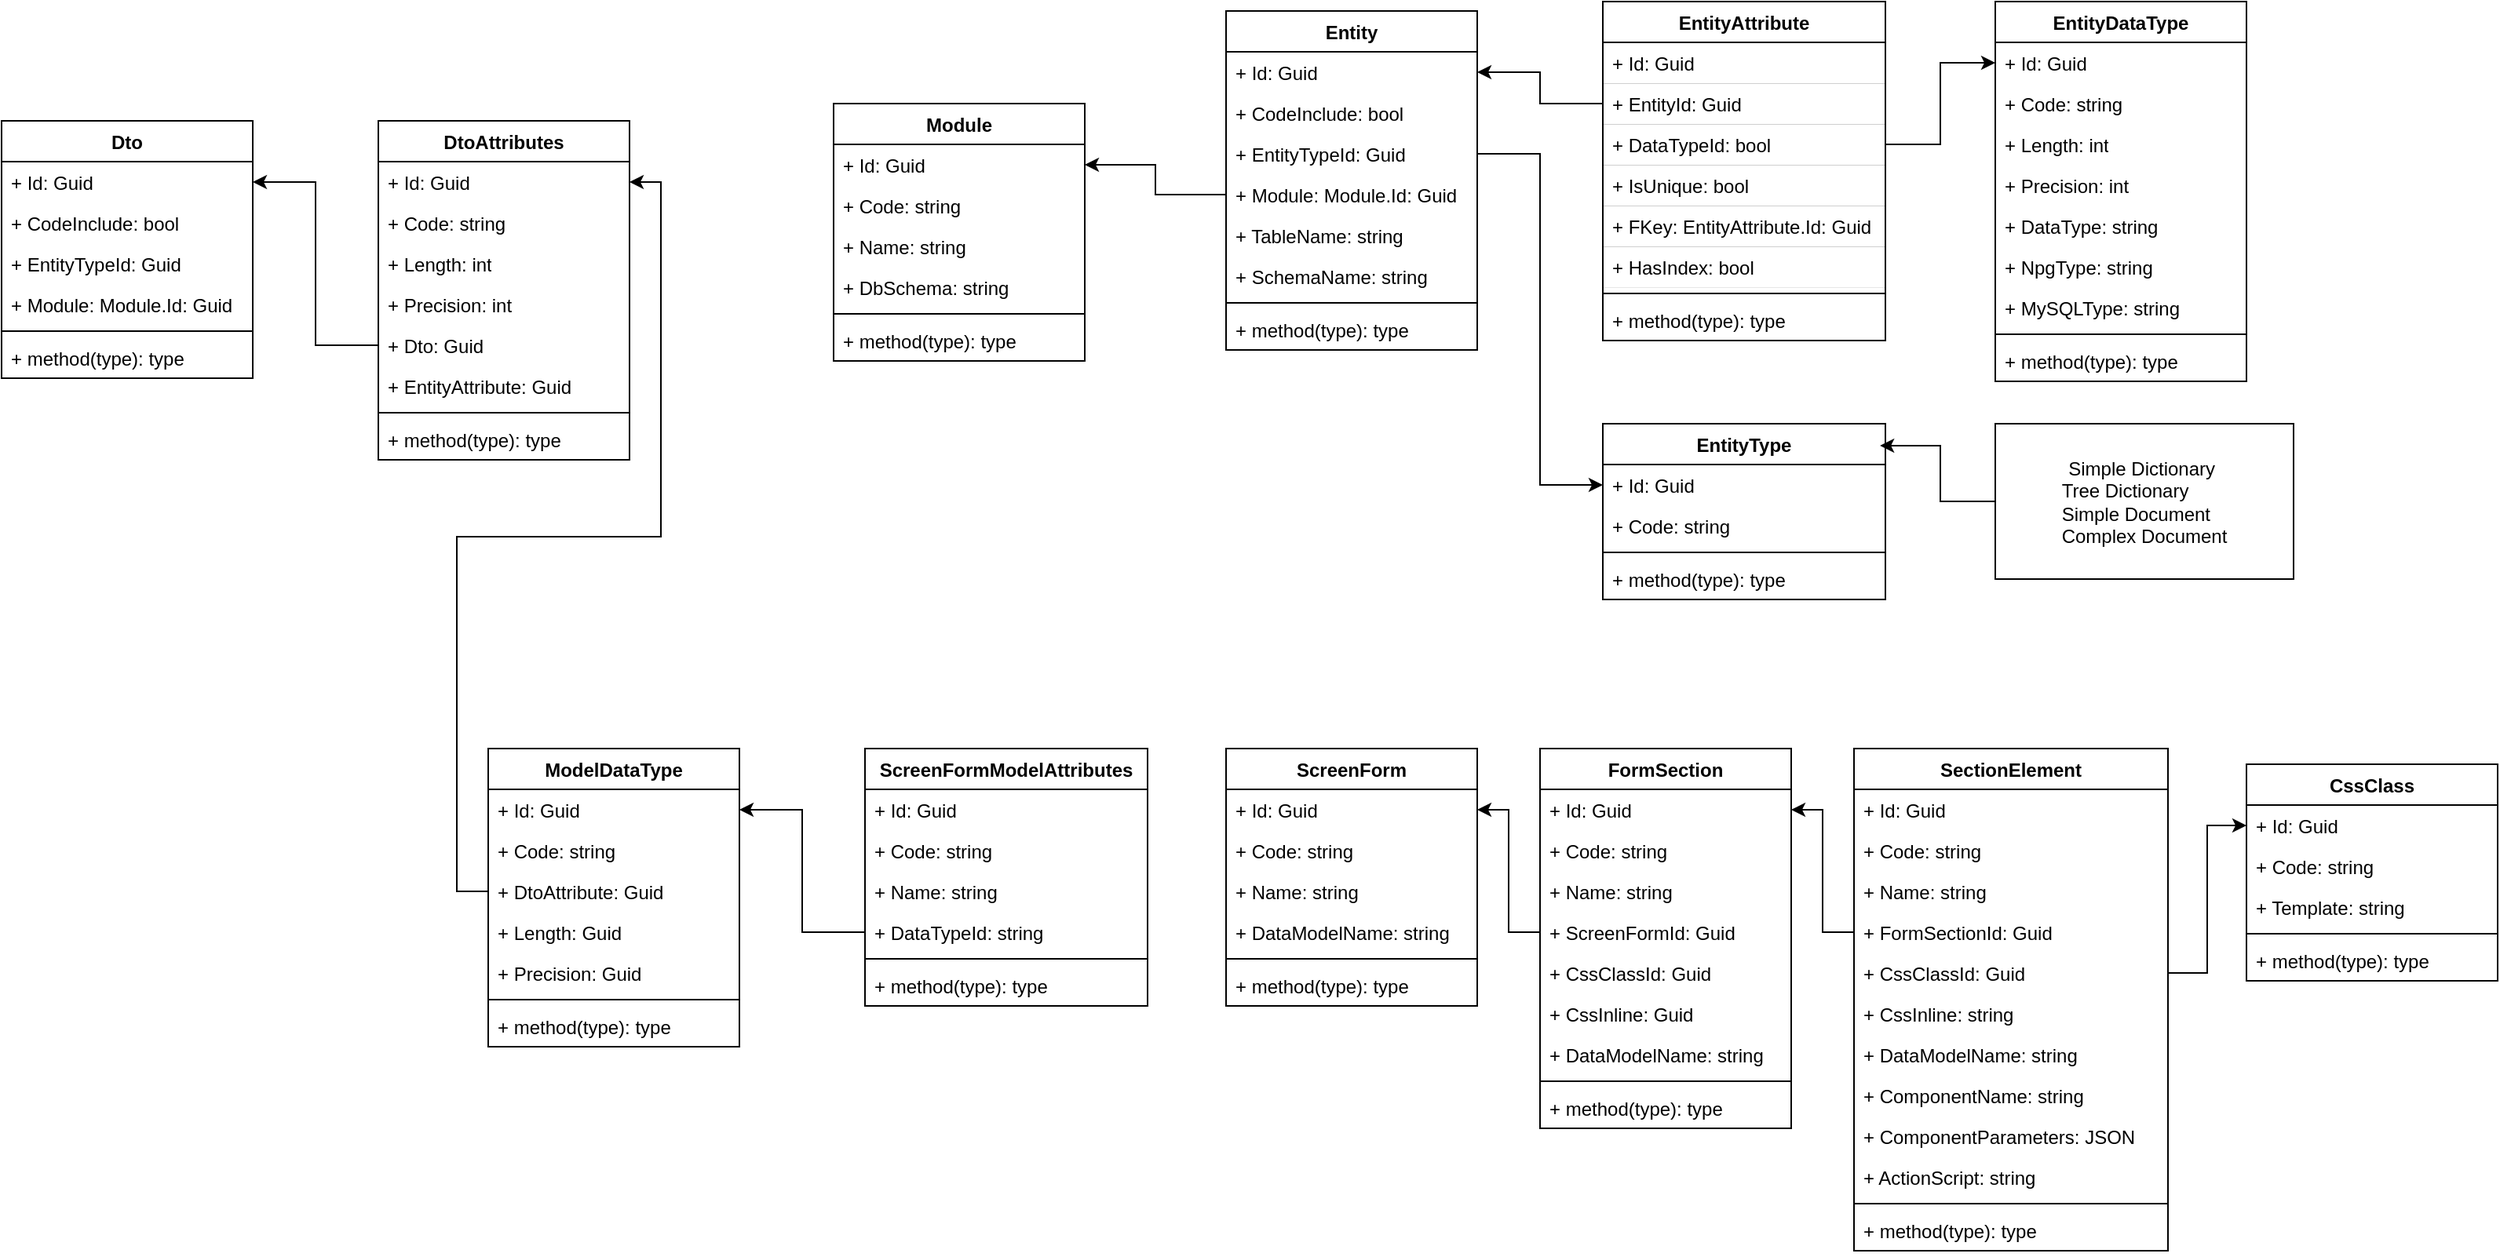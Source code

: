 <mxfile version="24.7.8">
  <diagram name="Page-1" id="9eJ9xAxGXsMih9XcYE_T">
    <mxGraphModel dx="2261" dy="844" grid="1" gridSize="10" guides="1" tooltips="1" connect="1" arrows="1" fold="1" page="1" pageScale="1" pageWidth="827" pageHeight="1169" math="0" shadow="0">
      <root>
        <mxCell id="0" />
        <mxCell id="1" parent="0" />
        <mxCell id="W-yLKIR-4x7ImwfLEU-k-1" value="Entity" style="swimlane;fontStyle=1;align=center;verticalAlign=top;childLayout=stackLayout;horizontal=1;startSize=26;horizontalStack=0;resizeParent=1;resizeParentMax=0;resizeLast=0;collapsible=1;marginBottom=0;whiteSpace=wrap;html=1;" vertex="1" parent="1">
          <mxGeometry x="120" y="210" width="160" height="216" as="geometry" />
        </mxCell>
        <mxCell id="W-yLKIR-4x7ImwfLEU-k-2" value="+ Id: Guid" style="text;strokeColor=none;fillColor=none;align=left;verticalAlign=top;spacingLeft=4;spacingRight=4;overflow=hidden;rotatable=0;points=[[0,0.5],[1,0.5]];portConstraint=eastwest;whiteSpace=wrap;html=1;" vertex="1" parent="W-yLKIR-4x7ImwfLEU-k-1">
          <mxGeometry y="26" width="160" height="26" as="geometry" />
        </mxCell>
        <mxCell id="W-yLKIR-4x7ImwfLEU-k-5" value="+ CodeInclude: bool" style="text;strokeColor=none;fillColor=none;align=left;verticalAlign=top;spacingLeft=4;spacingRight=4;overflow=hidden;rotatable=0;points=[[0,0.5],[1,0.5]];portConstraint=eastwest;whiteSpace=wrap;html=1;" vertex="1" parent="W-yLKIR-4x7ImwfLEU-k-1">
          <mxGeometry y="52" width="160" height="26" as="geometry" />
        </mxCell>
        <mxCell id="W-yLKIR-4x7ImwfLEU-k-12" value="+ EntityTypeId: Guid" style="text;strokeColor=none;fillColor=none;align=left;verticalAlign=top;spacingLeft=4;spacingRight=4;overflow=hidden;rotatable=0;points=[[0,0.5],[1,0.5]];portConstraint=eastwest;whiteSpace=wrap;html=1;" vertex="1" parent="W-yLKIR-4x7ImwfLEU-k-1">
          <mxGeometry y="78" width="160" height="26" as="geometry" />
        </mxCell>
        <mxCell id="W-yLKIR-4x7ImwfLEU-k-32" value="+ Module: Module.Id: Guid" style="text;strokeColor=none;fillColor=none;align=left;verticalAlign=top;spacingLeft=4;spacingRight=4;overflow=hidden;rotatable=0;points=[[0,0.5],[1,0.5]];portConstraint=eastwest;whiteSpace=wrap;html=1;" vertex="1" parent="W-yLKIR-4x7ImwfLEU-k-1">
          <mxGeometry y="104" width="160" height="26" as="geometry" />
        </mxCell>
        <mxCell id="W-yLKIR-4x7ImwfLEU-k-42" value="+ TableName: string" style="text;strokeColor=none;fillColor=none;align=left;verticalAlign=top;spacingLeft=4;spacingRight=4;overflow=hidden;rotatable=0;points=[[0,0.5],[1,0.5]];portConstraint=eastwest;whiteSpace=wrap;html=1;" vertex="1" parent="W-yLKIR-4x7ImwfLEU-k-1">
          <mxGeometry y="130" width="160" height="26" as="geometry" />
        </mxCell>
        <mxCell id="W-yLKIR-4x7ImwfLEU-k-50" value="+ SchemaName: string" style="text;strokeColor=none;fillColor=none;align=left;verticalAlign=top;spacingLeft=4;spacingRight=4;overflow=hidden;rotatable=0;points=[[0,0.5],[1,0.5]];portConstraint=eastwest;whiteSpace=wrap;html=1;" vertex="1" parent="W-yLKIR-4x7ImwfLEU-k-1">
          <mxGeometry y="156" width="160" height="26" as="geometry" />
        </mxCell>
        <mxCell id="W-yLKIR-4x7ImwfLEU-k-3" value="" style="line;strokeWidth=1;fillColor=none;align=left;verticalAlign=middle;spacingTop=-1;spacingLeft=3;spacingRight=3;rotatable=0;labelPosition=right;points=[];portConstraint=eastwest;strokeColor=inherit;" vertex="1" parent="W-yLKIR-4x7ImwfLEU-k-1">
          <mxGeometry y="182" width="160" height="8" as="geometry" />
        </mxCell>
        <mxCell id="W-yLKIR-4x7ImwfLEU-k-4" value="+ method(type): type" style="text;strokeColor=none;fillColor=none;align=left;verticalAlign=top;spacingLeft=4;spacingRight=4;overflow=hidden;rotatable=0;points=[[0,0.5],[1,0.5]];portConstraint=eastwest;whiteSpace=wrap;html=1;" vertex="1" parent="W-yLKIR-4x7ImwfLEU-k-1">
          <mxGeometry y="190" width="160" height="26" as="geometry" />
        </mxCell>
        <mxCell id="W-yLKIR-4x7ImwfLEU-k-6" value="EntityType" style="swimlane;fontStyle=1;align=center;verticalAlign=top;childLayout=stackLayout;horizontal=1;startSize=26;horizontalStack=0;resizeParent=1;resizeParentMax=0;resizeLast=0;collapsible=1;marginBottom=0;whiteSpace=wrap;html=1;" vertex="1" parent="1">
          <mxGeometry x="360" y="473" width="180" height="112" as="geometry" />
        </mxCell>
        <mxCell id="W-yLKIR-4x7ImwfLEU-k-7" value="+ Id: Guid" style="text;strokeColor=none;fillColor=none;align=left;verticalAlign=top;spacingLeft=4;spacingRight=4;overflow=hidden;rotatable=0;points=[[0,0.5],[1,0.5]];portConstraint=eastwest;whiteSpace=wrap;html=1;" vertex="1" parent="W-yLKIR-4x7ImwfLEU-k-6">
          <mxGeometry y="26" width="180" height="26" as="geometry" />
        </mxCell>
        <mxCell id="W-yLKIR-4x7ImwfLEU-k-8" value="+ Code: string" style="text;strokeColor=none;fillColor=none;align=left;verticalAlign=top;spacingLeft=4;spacingRight=4;overflow=hidden;rotatable=0;points=[[0,0.5],[1,0.5]];portConstraint=eastwest;whiteSpace=wrap;html=1;" vertex="1" parent="W-yLKIR-4x7ImwfLEU-k-6">
          <mxGeometry y="52" width="180" height="26" as="geometry" />
        </mxCell>
        <mxCell id="W-yLKIR-4x7ImwfLEU-k-9" value="" style="line;strokeWidth=1;fillColor=none;align=left;verticalAlign=middle;spacingTop=-1;spacingLeft=3;spacingRight=3;rotatable=0;labelPosition=right;points=[];portConstraint=eastwest;strokeColor=inherit;" vertex="1" parent="W-yLKIR-4x7ImwfLEU-k-6">
          <mxGeometry y="78" width="180" height="8" as="geometry" />
        </mxCell>
        <mxCell id="W-yLKIR-4x7ImwfLEU-k-10" value="+ method(type): type" style="text;strokeColor=none;fillColor=none;align=left;verticalAlign=top;spacingLeft=4;spacingRight=4;overflow=hidden;rotatable=0;points=[[0,0.5],[1,0.5]];portConstraint=eastwest;whiteSpace=wrap;html=1;" vertex="1" parent="W-yLKIR-4x7ImwfLEU-k-6">
          <mxGeometry y="86" width="180" height="26" as="geometry" />
        </mxCell>
        <mxCell id="W-yLKIR-4x7ImwfLEU-k-13" value="&lt;span style=&quot;text-align: left; background-color: initial;&quot;&gt;Simple Dictionary&amp;nbsp;&lt;/span&gt;&lt;br&gt;&lt;div style=&quot;text-align: left;&quot;&gt;&lt;span style=&quot;background-color: initial;&quot;&gt;Tree Dictionary&lt;/span&gt;&lt;/div&gt;&lt;div style=&quot;text-align: left;&quot;&gt;&lt;span style=&quot;background-color: initial;&quot;&gt;Simple Document&lt;/span&gt;&lt;/div&gt;&lt;div style=&quot;text-align: left;&quot;&gt;&lt;span style=&quot;background-color: initial;&quot;&gt;Complex Document&lt;/span&gt;&lt;/div&gt;" style="html=1;whiteSpace=wrap;" vertex="1" parent="1">
          <mxGeometry x="610" y="473" width="190" height="99" as="geometry" />
        </mxCell>
        <mxCell id="W-yLKIR-4x7ImwfLEU-k-14" style="edgeStyle=orthogonalEdgeStyle;rounded=0;orthogonalLoop=1;jettySize=auto;html=1;exitX=0;exitY=0.5;exitDx=0;exitDy=0;entryX=0.981;entryY=0.125;entryDx=0;entryDy=0;entryPerimeter=0;" edge="1" parent="1" source="W-yLKIR-4x7ImwfLEU-k-13" target="W-yLKIR-4x7ImwfLEU-k-6">
          <mxGeometry relative="1" as="geometry" />
        </mxCell>
        <mxCell id="W-yLKIR-4x7ImwfLEU-k-15" value="EntityAttribute" style="swimlane;fontStyle=1;align=center;verticalAlign=top;childLayout=stackLayout;horizontal=1;startSize=26;horizontalStack=0;resizeParent=1;resizeParentMax=0;resizeLast=0;collapsible=1;marginBottom=0;whiteSpace=wrap;html=1;" vertex="1" parent="1">
          <mxGeometry x="360" y="204" width="180" height="216" as="geometry" />
        </mxCell>
        <mxCell id="W-yLKIR-4x7ImwfLEU-k-16" value="+ Id: Guid" style="text;strokeColor=default;fillColor=none;align=left;verticalAlign=top;spacingLeft=4;spacingRight=4;overflow=hidden;rotatable=0;points=[[0,0.5],[1,0.5]];portConstraint=eastwest;whiteSpace=wrap;html=1;dashed=1;strokeWidth=0;" vertex="1" parent="W-yLKIR-4x7ImwfLEU-k-15">
          <mxGeometry y="26" width="180" height="26" as="geometry" />
        </mxCell>
        <mxCell id="W-yLKIR-4x7ImwfLEU-k-17" value="+ EntityId: Guid" style="text;strokeColor=default;fillColor=none;align=left;verticalAlign=top;spacingLeft=4;spacingRight=4;overflow=hidden;rotatable=0;points=[[0,0.5],[1,0.5]];portConstraint=eastwest;whiteSpace=wrap;html=1;dashed=1;strokeWidth=0;" vertex="1" parent="W-yLKIR-4x7ImwfLEU-k-15">
          <mxGeometry y="52" width="180" height="26" as="geometry" />
        </mxCell>
        <mxCell id="W-yLKIR-4x7ImwfLEU-k-18" value="+ DataTypeId: bool" style="text;strokeColor=default;fillColor=none;align=left;verticalAlign=top;spacingLeft=4;spacingRight=4;overflow=hidden;rotatable=0;points=[[0,0.5],[1,0.5]];portConstraint=eastwest;whiteSpace=wrap;html=1;dashed=1;strokeWidth=0;" vertex="1" parent="W-yLKIR-4x7ImwfLEU-k-15">
          <mxGeometry y="78" width="180" height="26" as="geometry" />
        </mxCell>
        <mxCell id="W-yLKIR-4x7ImwfLEU-k-29" value="+ IsUnique: bool" style="text;strokeColor=default;fillColor=none;align=left;verticalAlign=top;spacingLeft=4;spacingRight=4;overflow=hidden;rotatable=0;points=[[0,0.5],[1,0.5]];portConstraint=eastwest;whiteSpace=wrap;html=1;dashed=1;strokeWidth=0;" vertex="1" parent="W-yLKIR-4x7ImwfLEU-k-15">
          <mxGeometry y="104" width="180" height="26" as="geometry" />
        </mxCell>
        <mxCell id="W-yLKIR-4x7ImwfLEU-k-30" value="+ FKey: EntityAttribute.Id: Guid" style="text;strokeColor=default;fillColor=none;align=left;verticalAlign=top;spacingLeft=4;spacingRight=4;overflow=hidden;rotatable=0;points=[[0,0.5],[1,0.5]];portConstraint=eastwest;whiteSpace=wrap;html=1;dashed=1;strokeWidth=0;" vertex="1" parent="W-yLKIR-4x7ImwfLEU-k-15">
          <mxGeometry y="130" width="180" height="26" as="geometry" />
        </mxCell>
        <mxCell id="W-yLKIR-4x7ImwfLEU-k-31" value="+ HasIndex:&amp;nbsp;bool" style="text;strokeColor=default;fillColor=none;align=left;verticalAlign=top;spacingLeft=4;spacingRight=4;overflow=hidden;rotatable=0;points=[[0,0.5],[1,0.5]];portConstraint=eastwest;whiteSpace=wrap;html=1;dashed=1;strokeWidth=0;" vertex="1" parent="W-yLKIR-4x7ImwfLEU-k-15">
          <mxGeometry y="156" width="180" height="26" as="geometry" />
        </mxCell>
        <mxCell id="W-yLKIR-4x7ImwfLEU-k-19" value="" style="line;strokeWidth=1;fillColor=none;align=left;verticalAlign=middle;spacingTop=-1;spacingLeft=3;spacingRight=3;rotatable=0;labelPosition=right;points=[];portConstraint=eastwest;strokeColor=inherit;" vertex="1" parent="W-yLKIR-4x7ImwfLEU-k-15">
          <mxGeometry y="182" width="180" height="8" as="geometry" />
        </mxCell>
        <mxCell id="W-yLKIR-4x7ImwfLEU-k-20" value="+ method(type): type" style="text;strokeColor=none;fillColor=none;align=left;verticalAlign=top;spacingLeft=4;spacingRight=4;overflow=hidden;rotatable=0;points=[[0,0.5],[1,0.5]];portConstraint=eastwest;whiteSpace=wrap;html=1;" vertex="1" parent="W-yLKIR-4x7ImwfLEU-k-15">
          <mxGeometry y="190" width="180" height="26" as="geometry" />
        </mxCell>
        <mxCell id="W-yLKIR-4x7ImwfLEU-k-22" value="EntityDataType" style="swimlane;fontStyle=1;align=center;verticalAlign=top;childLayout=stackLayout;horizontal=1;startSize=26;horizontalStack=0;resizeParent=1;resizeParentMax=0;resizeLast=0;collapsible=1;marginBottom=0;whiteSpace=wrap;html=1;" vertex="1" parent="1">
          <mxGeometry x="610" y="204" width="160" height="242" as="geometry" />
        </mxCell>
        <mxCell id="W-yLKIR-4x7ImwfLEU-k-23" value="+ Id: Guid" style="text;strokeColor=none;fillColor=none;align=left;verticalAlign=top;spacingLeft=4;spacingRight=4;overflow=hidden;rotatable=0;points=[[0,0.5],[1,0.5]];portConstraint=eastwest;whiteSpace=wrap;html=1;" vertex="1" parent="W-yLKIR-4x7ImwfLEU-k-22">
          <mxGeometry y="26" width="160" height="26" as="geometry" />
        </mxCell>
        <mxCell id="W-yLKIR-4x7ImwfLEU-k-24" value="+ Code: string" style="text;strokeColor=none;fillColor=none;align=left;verticalAlign=top;spacingLeft=4;spacingRight=4;overflow=hidden;rotatable=0;points=[[0,0.5],[1,0.5]];portConstraint=eastwest;whiteSpace=wrap;html=1;" vertex="1" parent="W-yLKIR-4x7ImwfLEU-k-22">
          <mxGeometry y="52" width="160" height="26" as="geometry" />
        </mxCell>
        <mxCell id="W-yLKIR-4x7ImwfLEU-k-25" value="+ Length: int" style="text;strokeColor=none;fillColor=none;align=left;verticalAlign=top;spacingLeft=4;spacingRight=4;overflow=hidden;rotatable=0;points=[[0,0.5],[1,0.5]];portConstraint=eastwest;whiteSpace=wrap;html=1;" vertex="1" parent="W-yLKIR-4x7ImwfLEU-k-22">
          <mxGeometry y="78" width="160" height="26" as="geometry" />
        </mxCell>
        <mxCell id="W-yLKIR-4x7ImwfLEU-k-28" value="+ Precision: int" style="text;strokeColor=none;fillColor=none;align=left;verticalAlign=top;spacingLeft=4;spacingRight=4;overflow=hidden;rotatable=0;points=[[0,0.5],[1,0.5]];portConstraint=eastwest;whiteSpace=wrap;html=1;" vertex="1" parent="W-yLKIR-4x7ImwfLEU-k-22">
          <mxGeometry y="104" width="160" height="26" as="geometry" />
        </mxCell>
        <mxCell id="W-yLKIR-4x7ImwfLEU-k-133" value="+ DataType: string" style="text;strokeColor=none;fillColor=none;align=left;verticalAlign=top;spacingLeft=4;spacingRight=4;overflow=hidden;rotatable=0;points=[[0,0.5],[1,0.5]];portConstraint=eastwest;whiteSpace=wrap;html=1;" vertex="1" parent="W-yLKIR-4x7ImwfLEU-k-22">
          <mxGeometry y="130" width="160" height="26" as="geometry" />
        </mxCell>
        <mxCell id="W-yLKIR-4x7ImwfLEU-k-43" value="+ NpgType: string" style="text;strokeColor=none;fillColor=none;align=left;verticalAlign=top;spacingLeft=4;spacingRight=4;overflow=hidden;rotatable=0;points=[[0,0.5],[1,0.5]];portConstraint=eastwest;whiteSpace=wrap;html=1;" vertex="1" parent="W-yLKIR-4x7ImwfLEU-k-22">
          <mxGeometry y="156" width="160" height="26" as="geometry" />
        </mxCell>
        <mxCell id="W-yLKIR-4x7ImwfLEU-k-44" value="+ MySQLType: string" style="text;strokeColor=none;fillColor=none;align=left;verticalAlign=top;spacingLeft=4;spacingRight=4;overflow=hidden;rotatable=0;points=[[0,0.5],[1,0.5]];portConstraint=eastwest;whiteSpace=wrap;html=1;" vertex="1" parent="W-yLKIR-4x7ImwfLEU-k-22">
          <mxGeometry y="182" width="160" height="26" as="geometry" />
        </mxCell>
        <mxCell id="W-yLKIR-4x7ImwfLEU-k-26" value="" style="line;strokeWidth=1;fillColor=none;align=left;verticalAlign=middle;spacingTop=-1;spacingLeft=3;spacingRight=3;rotatable=0;labelPosition=right;points=[];portConstraint=eastwest;strokeColor=inherit;" vertex="1" parent="W-yLKIR-4x7ImwfLEU-k-22">
          <mxGeometry y="208" width="160" height="8" as="geometry" />
        </mxCell>
        <mxCell id="W-yLKIR-4x7ImwfLEU-k-27" value="+ method(type): type" style="text;strokeColor=none;fillColor=none;align=left;verticalAlign=top;spacingLeft=4;spacingRight=4;overflow=hidden;rotatable=0;points=[[0,0.5],[1,0.5]];portConstraint=eastwest;whiteSpace=wrap;html=1;" vertex="1" parent="W-yLKIR-4x7ImwfLEU-k-22">
          <mxGeometry y="216" width="160" height="26" as="geometry" />
        </mxCell>
        <mxCell id="W-yLKIR-4x7ImwfLEU-k-35" value="Module" style="swimlane;fontStyle=1;align=center;verticalAlign=top;childLayout=stackLayout;horizontal=1;startSize=26;horizontalStack=0;resizeParent=1;resizeParentMax=0;resizeLast=0;collapsible=1;marginBottom=0;whiteSpace=wrap;html=1;" vertex="1" parent="1">
          <mxGeometry x="-130" y="269" width="160" height="164" as="geometry" />
        </mxCell>
        <mxCell id="W-yLKIR-4x7ImwfLEU-k-36" value="+ Id: Guid" style="text;strokeColor=none;fillColor=none;align=left;verticalAlign=top;spacingLeft=4;spacingRight=4;overflow=hidden;rotatable=0;points=[[0,0.5],[1,0.5]];portConstraint=eastwest;whiteSpace=wrap;html=1;" vertex="1" parent="W-yLKIR-4x7ImwfLEU-k-35">
          <mxGeometry y="26" width="160" height="26" as="geometry" />
        </mxCell>
        <mxCell id="W-yLKIR-4x7ImwfLEU-k-37" value="+ Code: string" style="text;strokeColor=none;fillColor=none;align=left;verticalAlign=top;spacingLeft=4;spacingRight=4;overflow=hidden;rotatable=0;points=[[0,0.5],[1,0.5]];portConstraint=eastwest;whiteSpace=wrap;html=1;" vertex="1" parent="W-yLKIR-4x7ImwfLEU-k-35">
          <mxGeometry y="52" width="160" height="26" as="geometry" />
        </mxCell>
        <mxCell id="W-yLKIR-4x7ImwfLEU-k-38" value="+ Name: string" style="text;strokeColor=none;fillColor=none;align=left;verticalAlign=top;spacingLeft=4;spacingRight=4;overflow=hidden;rotatable=0;points=[[0,0.5],[1,0.5]];portConstraint=eastwest;whiteSpace=wrap;html=1;" vertex="1" parent="W-yLKIR-4x7ImwfLEU-k-35">
          <mxGeometry y="78" width="160" height="26" as="geometry" />
        </mxCell>
        <mxCell id="W-yLKIR-4x7ImwfLEU-k-49" value="+ DbSchema: string" style="text;strokeColor=none;fillColor=none;align=left;verticalAlign=top;spacingLeft=4;spacingRight=4;overflow=hidden;rotatable=0;points=[[0,0.5],[1,0.5]];portConstraint=eastwest;whiteSpace=wrap;html=1;" vertex="1" parent="W-yLKIR-4x7ImwfLEU-k-35">
          <mxGeometry y="104" width="160" height="26" as="geometry" />
        </mxCell>
        <mxCell id="W-yLKIR-4x7ImwfLEU-k-40" value="" style="line;strokeWidth=1;fillColor=none;align=left;verticalAlign=middle;spacingTop=-1;spacingLeft=3;spacingRight=3;rotatable=0;labelPosition=right;points=[];portConstraint=eastwest;strokeColor=inherit;" vertex="1" parent="W-yLKIR-4x7ImwfLEU-k-35">
          <mxGeometry y="130" width="160" height="8" as="geometry" />
        </mxCell>
        <mxCell id="W-yLKIR-4x7ImwfLEU-k-41" value="+ method(type): type" style="text;strokeColor=none;fillColor=none;align=left;verticalAlign=top;spacingLeft=4;spacingRight=4;overflow=hidden;rotatable=0;points=[[0,0.5],[1,0.5]];portConstraint=eastwest;whiteSpace=wrap;html=1;" vertex="1" parent="W-yLKIR-4x7ImwfLEU-k-35">
          <mxGeometry y="138" width="160" height="26" as="geometry" />
        </mxCell>
        <mxCell id="W-yLKIR-4x7ImwfLEU-k-45" style="edgeStyle=orthogonalEdgeStyle;rounded=0;orthogonalLoop=1;jettySize=auto;html=1;" edge="1" parent="1" source="W-yLKIR-4x7ImwfLEU-k-32" target="W-yLKIR-4x7ImwfLEU-k-36">
          <mxGeometry relative="1" as="geometry" />
        </mxCell>
        <mxCell id="W-yLKIR-4x7ImwfLEU-k-46" style="edgeStyle=orthogonalEdgeStyle;rounded=0;orthogonalLoop=1;jettySize=auto;html=1;" edge="1" parent="1" source="W-yLKIR-4x7ImwfLEU-k-17" target="W-yLKIR-4x7ImwfLEU-k-2">
          <mxGeometry relative="1" as="geometry" />
        </mxCell>
        <mxCell id="W-yLKIR-4x7ImwfLEU-k-47" style="edgeStyle=orthogonalEdgeStyle;rounded=0;orthogonalLoop=1;jettySize=auto;html=1;" edge="1" parent="1" source="W-yLKIR-4x7ImwfLEU-k-18" target="W-yLKIR-4x7ImwfLEU-k-23">
          <mxGeometry relative="1" as="geometry" />
        </mxCell>
        <mxCell id="W-yLKIR-4x7ImwfLEU-k-48" style="edgeStyle=orthogonalEdgeStyle;rounded=0;orthogonalLoop=1;jettySize=auto;html=1;" edge="1" parent="1" source="W-yLKIR-4x7ImwfLEU-k-12" target="W-yLKIR-4x7ImwfLEU-k-7">
          <mxGeometry relative="1" as="geometry" />
        </mxCell>
        <mxCell id="W-yLKIR-4x7ImwfLEU-k-51" value="ScreenForm" style="swimlane;fontStyle=1;align=center;verticalAlign=top;childLayout=stackLayout;horizontal=1;startSize=26;horizontalStack=0;resizeParent=1;resizeParentMax=0;resizeLast=0;collapsible=1;marginBottom=0;whiteSpace=wrap;html=1;" vertex="1" parent="1">
          <mxGeometry x="120" y="680" width="160" height="164" as="geometry" />
        </mxCell>
        <mxCell id="W-yLKIR-4x7ImwfLEU-k-52" value="+ Id: Guid" style="text;strokeColor=none;fillColor=none;align=left;verticalAlign=top;spacingLeft=4;spacingRight=4;overflow=hidden;rotatable=0;points=[[0,0.5],[1,0.5]];portConstraint=eastwest;whiteSpace=wrap;html=1;" vertex="1" parent="W-yLKIR-4x7ImwfLEU-k-51">
          <mxGeometry y="26" width="160" height="26" as="geometry" />
        </mxCell>
        <mxCell id="W-yLKIR-4x7ImwfLEU-k-53" value="+ Code: string" style="text;strokeColor=none;fillColor=none;align=left;verticalAlign=top;spacingLeft=4;spacingRight=4;overflow=hidden;rotatable=0;points=[[0,0.5],[1,0.5]];portConstraint=eastwest;whiteSpace=wrap;html=1;" vertex="1" parent="W-yLKIR-4x7ImwfLEU-k-51">
          <mxGeometry y="52" width="160" height="26" as="geometry" />
        </mxCell>
        <mxCell id="W-yLKIR-4x7ImwfLEU-k-54" value="+ Name: string" style="text;strokeColor=none;fillColor=none;align=left;verticalAlign=top;spacingLeft=4;spacingRight=4;overflow=hidden;rotatable=0;points=[[0,0.5],[1,0.5]];portConstraint=eastwest;whiteSpace=wrap;html=1;" vertex="1" parent="W-yLKIR-4x7ImwfLEU-k-51">
          <mxGeometry y="78" width="160" height="26" as="geometry" />
        </mxCell>
        <mxCell id="W-yLKIR-4x7ImwfLEU-k-87" value="+ DataModelName: string" style="text;strokeColor=none;fillColor=none;align=left;verticalAlign=top;spacingLeft=4;spacingRight=4;overflow=hidden;rotatable=0;points=[[0,0.5],[1,0.5]];portConstraint=eastwest;whiteSpace=wrap;html=1;" vertex="1" parent="W-yLKIR-4x7ImwfLEU-k-51">
          <mxGeometry y="104" width="160" height="26" as="geometry" />
        </mxCell>
        <mxCell id="W-yLKIR-4x7ImwfLEU-k-56" value="" style="line;strokeWidth=1;fillColor=none;align=left;verticalAlign=middle;spacingTop=-1;spacingLeft=3;spacingRight=3;rotatable=0;labelPosition=right;points=[];portConstraint=eastwest;strokeColor=inherit;" vertex="1" parent="W-yLKIR-4x7ImwfLEU-k-51">
          <mxGeometry y="130" width="160" height="8" as="geometry" />
        </mxCell>
        <mxCell id="W-yLKIR-4x7ImwfLEU-k-57" value="+ method(type): type" style="text;strokeColor=none;fillColor=none;align=left;verticalAlign=top;spacingLeft=4;spacingRight=4;overflow=hidden;rotatable=0;points=[[0,0.5],[1,0.5]];portConstraint=eastwest;whiteSpace=wrap;html=1;" vertex="1" parent="W-yLKIR-4x7ImwfLEU-k-51">
          <mxGeometry y="138" width="160" height="26" as="geometry" />
        </mxCell>
        <mxCell id="W-yLKIR-4x7ImwfLEU-k-58" value="FormSection" style="swimlane;fontStyle=1;align=center;verticalAlign=top;childLayout=stackLayout;horizontal=1;startSize=26;horizontalStack=0;resizeParent=1;resizeParentMax=0;resizeLast=0;collapsible=1;marginBottom=0;whiteSpace=wrap;html=1;" vertex="1" parent="1">
          <mxGeometry x="320" y="680" width="160" height="242" as="geometry" />
        </mxCell>
        <mxCell id="W-yLKIR-4x7ImwfLEU-k-59" value="+ Id: Guid" style="text;strokeColor=none;fillColor=none;align=left;verticalAlign=top;spacingLeft=4;spacingRight=4;overflow=hidden;rotatable=0;points=[[0,0.5],[1,0.5]];portConstraint=eastwest;whiteSpace=wrap;html=1;" vertex="1" parent="W-yLKIR-4x7ImwfLEU-k-58">
          <mxGeometry y="26" width="160" height="26" as="geometry" />
        </mxCell>
        <mxCell id="W-yLKIR-4x7ImwfLEU-k-60" value="+ Code: string" style="text;strokeColor=none;fillColor=none;align=left;verticalAlign=top;spacingLeft=4;spacingRight=4;overflow=hidden;rotatable=0;points=[[0,0.5],[1,0.5]];portConstraint=eastwest;whiteSpace=wrap;html=1;" vertex="1" parent="W-yLKIR-4x7ImwfLEU-k-58">
          <mxGeometry y="52" width="160" height="26" as="geometry" />
        </mxCell>
        <mxCell id="W-yLKIR-4x7ImwfLEU-k-61" value="+ Name: string" style="text;strokeColor=none;fillColor=none;align=left;verticalAlign=top;spacingLeft=4;spacingRight=4;overflow=hidden;rotatable=0;points=[[0,0.5],[1,0.5]];portConstraint=eastwest;whiteSpace=wrap;html=1;" vertex="1" parent="W-yLKIR-4x7ImwfLEU-k-58">
          <mxGeometry y="78" width="160" height="26" as="geometry" />
        </mxCell>
        <mxCell id="W-yLKIR-4x7ImwfLEU-k-64" value="+ ScreenFormId: Guid" style="text;strokeColor=none;fillColor=none;align=left;verticalAlign=top;spacingLeft=4;spacingRight=4;overflow=hidden;rotatable=0;points=[[0,0.5],[1,0.5]];portConstraint=eastwest;whiteSpace=wrap;html=1;" vertex="1" parent="W-yLKIR-4x7ImwfLEU-k-58">
          <mxGeometry y="104" width="160" height="26" as="geometry" />
        </mxCell>
        <mxCell id="W-yLKIR-4x7ImwfLEU-k-83" value="+ CssClassId: Guid" style="text;strokeColor=none;fillColor=none;align=left;verticalAlign=top;spacingLeft=4;spacingRight=4;overflow=hidden;rotatable=0;points=[[0,0.5],[1,0.5]];portConstraint=eastwest;whiteSpace=wrap;html=1;" vertex="1" parent="W-yLKIR-4x7ImwfLEU-k-58">
          <mxGeometry y="130" width="160" height="26" as="geometry" />
        </mxCell>
        <mxCell id="W-yLKIR-4x7ImwfLEU-k-84" value="+ CssInline: Guid" style="text;strokeColor=none;fillColor=none;align=left;verticalAlign=top;spacingLeft=4;spacingRight=4;overflow=hidden;rotatable=0;points=[[0,0.5],[1,0.5]];portConstraint=eastwest;whiteSpace=wrap;html=1;" vertex="1" parent="W-yLKIR-4x7ImwfLEU-k-58">
          <mxGeometry y="156" width="160" height="26" as="geometry" />
        </mxCell>
        <mxCell id="W-yLKIR-4x7ImwfLEU-k-86" value="+ DataModelName: string" style="text;strokeColor=none;fillColor=none;align=left;verticalAlign=top;spacingLeft=4;spacingRight=4;overflow=hidden;rotatable=0;points=[[0,0.5],[1,0.5]];portConstraint=eastwest;whiteSpace=wrap;html=1;" vertex="1" parent="W-yLKIR-4x7ImwfLEU-k-58">
          <mxGeometry y="182" width="160" height="26" as="geometry" />
        </mxCell>
        <mxCell id="W-yLKIR-4x7ImwfLEU-k-62" value="" style="line;strokeWidth=1;fillColor=none;align=left;verticalAlign=middle;spacingTop=-1;spacingLeft=3;spacingRight=3;rotatable=0;labelPosition=right;points=[];portConstraint=eastwest;strokeColor=inherit;" vertex="1" parent="W-yLKIR-4x7ImwfLEU-k-58">
          <mxGeometry y="208" width="160" height="8" as="geometry" />
        </mxCell>
        <mxCell id="W-yLKIR-4x7ImwfLEU-k-63" value="+ method(type): type" style="text;strokeColor=none;fillColor=none;align=left;verticalAlign=top;spacingLeft=4;spacingRight=4;overflow=hidden;rotatable=0;points=[[0,0.5],[1,0.5]];portConstraint=eastwest;whiteSpace=wrap;html=1;" vertex="1" parent="W-yLKIR-4x7ImwfLEU-k-58">
          <mxGeometry y="216" width="160" height="26" as="geometry" />
        </mxCell>
        <mxCell id="W-yLKIR-4x7ImwfLEU-k-65" value="SectionElement" style="swimlane;fontStyle=1;align=center;verticalAlign=top;childLayout=stackLayout;horizontal=1;startSize=26;horizontalStack=0;resizeParent=1;resizeParentMax=0;resizeLast=0;collapsible=1;marginBottom=0;whiteSpace=wrap;html=1;" vertex="1" parent="1">
          <mxGeometry x="520" y="680" width="200" height="320" as="geometry" />
        </mxCell>
        <mxCell id="W-yLKIR-4x7ImwfLEU-k-66" value="+ Id: Guid" style="text;strokeColor=none;fillColor=none;align=left;verticalAlign=top;spacingLeft=4;spacingRight=4;overflow=hidden;rotatable=0;points=[[0,0.5],[1,0.5]];portConstraint=eastwest;whiteSpace=wrap;html=1;" vertex="1" parent="W-yLKIR-4x7ImwfLEU-k-65">
          <mxGeometry y="26" width="200" height="26" as="geometry" />
        </mxCell>
        <mxCell id="W-yLKIR-4x7ImwfLEU-k-67" value="+ Code: string" style="text;strokeColor=none;fillColor=none;align=left;verticalAlign=top;spacingLeft=4;spacingRight=4;overflow=hidden;rotatable=0;points=[[0,0.5],[1,0.5]];portConstraint=eastwest;whiteSpace=wrap;html=1;" vertex="1" parent="W-yLKIR-4x7ImwfLEU-k-65">
          <mxGeometry y="52" width="200" height="26" as="geometry" />
        </mxCell>
        <mxCell id="W-yLKIR-4x7ImwfLEU-k-68" value="+ Name: string" style="text;strokeColor=none;fillColor=none;align=left;verticalAlign=top;spacingLeft=4;spacingRight=4;overflow=hidden;rotatable=0;points=[[0,0.5],[1,0.5]];portConstraint=eastwest;whiteSpace=wrap;html=1;" vertex="1" parent="W-yLKIR-4x7ImwfLEU-k-65">
          <mxGeometry y="78" width="200" height="26" as="geometry" />
        </mxCell>
        <mxCell id="W-yLKIR-4x7ImwfLEU-k-69" value="+ FormSectionId: Guid" style="text;strokeColor=none;fillColor=none;align=left;verticalAlign=top;spacingLeft=4;spacingRight=4;overflow=hidden;rotatable=0;points=[[0,0.5],[1,0.5]];portConstraint=eastwest;whiteSpace=wrap;html=1;" vertex="1" parent="W-yLKIR-4x7ImwfLEU-k-65">
          <mxGeometry y="104" width="200" height="26" as="geometry" />
        </mxCell>
        <mxCell id="W-yLKIR-4x7ImwfLEU-k-72" value="+ CssClassId: Guid" style="text;strokeColor=none;fillColor=none;align=left;verticalAlign=top;spacingLeft=4;spacingRight=4;overflow=hidden;rotatable=0;points=[[0,0.5],[1,0.5]];portConstraint=eastwest;whiteSpace=wrap;html=1;" vertex="1" parent="W-yLKIR-4x7ImwfLEU-k-65">
          <mxGeometry y="130" width="200" height="26" as="geometry" />
        </mxCell>
        <mxCell id="W-yLKIR-4x7ImwfLEU-k-81" value="+ CssInline: string" style="text;strokeColor=none;fillColor=none;align=left;verticalAlign=top;spacingLeft=4;spacingRight=4;overflow=hidden;rotatable=0;points=[[0,0.5],[1,0.5]];portConstraint=eastwest;whiteSpace=wrap;html=1;" vertex="1" parent="W-yLKIR-4x7ImwfLEU-k-65">
          <mxGeometry y="156" width="200" height="26" as="geometry" />
        </mxCell>
        <mxCell id="W-yLKIR-4x7ImwfLEU-k-85" value="+ DataModelName: string" style="text;strokeColor=none;fillColor=none;align=left;verticalAlign=top;spacingLeft=4;spacingRight=4;overflow=hidden;rotatable=0;points=[[0,0.5],[1,0.5]];portConstraint=eastwest;whiteSpace=wrap;html=1;" vertex="1" parent="W-yLKIR-4x7ImwfLEU-k-65">
          <mxGeometry y="182" width="200" height="26" as="geometry" />
        </mxCell>
        <mxCell id="W-yLKIR-4x7ImwfLEU-k-90" value="+ ComponentName: string" style="text;strokeColor=none;fillColor=none;align=left;verticalAlign=top;spacingLeft=4;spacingRight=4;overflow=hidden;rotatable=0;points=[[0,0.5],[1,0.5]];portConstraint=eastwest;whiteSpace=wrap;html=1;" vertex="1" parent="W-yLKIR-4x7ImwfLEU-k-65">
          <mxGeometry y="208" width="200" height="26" as="geometry" />
        </mxCell>
        <mxCell id="W-yLKIR-4x7ImwfLEU-k-91" value="+ ComponentParameters: JSON" style="text;strokeColor=none;fillColor=none;align=left;verticalAlign=top;spacingLeft=4;spacingRight=4;overflow=hidden;rotatable=0;points=[[0,0.5],[1,0.5]];portConstraint=eastwest;whiteSpace=wrap;html=1;" vertex="1" parent="W-yLKIR-4x7ImwfLEU-k-65">
          <mxGeometry y="234" width="200" height="26" as="geometry" />
        </mxCell>
        <mxCell id="W-yLKIR-4x7ImwfLEU-k-92" value="+ ActionScript: string" style="text;strokeColor=none;fillColor=none;align=left;verticalAlign=top;spacingLeft=4;spacingRight=4;overflow=hidden;rotatable=0;points=[[0,0.5],[1,0.5]];portConstraint=eastwest;whiteSpace=wrap;html=1;" vertex="1" parent="W-yLKIR-4x7ImwfLEU-k-65">
          <mxGeometry y="260" width="200" height="26" as="geometry" />
        </mxCell>
        <mxCell id="W-yLKIR-4x7ImwfLEU-k-70" value="" style="line;strokeWidth=1;fillColor=none;align=left;verticalAlign=middle;spacingTop=-1;spacingLeft=3;spacingRight=3;rotatable=0;labelPosition=right;points=[];portConstraint=eastwest;strokeColor=inherit;" vertex="1" parent="W-yLKIR-4x7ImwfLEU-k-65">
          <mxGeometry y="286" width="200" height="8" as="geometry" />
        </mxCell>
        <mxCell id="W-yLKIR-4x7ImwfLEU-k-71" value="+ method(type): type" style="text;strokeColor=none;fillColor=none;align=left;verticalAlign=top;spacingLeft=4;spacingRight=4;overflow=hidden;rotatable=0;points=[[0,0.5],[1,0.5]];portConstraint=eastwest;whiteSpace=wrap;html=1;" vertex="1" parent="W-yLKIR-4x7ImwfLEU-k-65">
          <mxGeometry y="294" width="200" height="26" as="geometry" />
        </mxCell>
        <mxCell id="W-yLKIR-4x7ImwfLEU-k-73" value="CssClass" style="swimlane;fontStyle=1;align=center;verticalAlign=top;childLayout=stackLayout;horizontal=1;startSize=26;horizontalStack=0;resizeParent=1;resizeParentMax=0;resizeLast=0;collapsible=1;marginBottom=0;whiteSpace=wrap;html=1;" vertex="1" parent="1">
          <mxGeometry x="770" y="690" width="160" height="138" as="geometry" />
        </mxCell>
        <mxCell id="W-yLKIR-4x7ImwfLEU-k-74" value="+ Id: Guid" style="text;strokeColor=none;fillColor=none;align=left;verticalAlign=top;spacingLeft=4;spacingRight=4;overflow=hidden;rotatable=0;points=[[0,0.5],[1,0.5]];portConstraint=eastwest;whiteSpace=wrap;html=1;" vertex="1" parent="W-yLKIR-4x7ImwfLEU-k-73">
          <mxGeometry y="26" width="160" height="26" as="geometry" />
        </mxCell>
        <mxCell id="W-yLKIR-4x7ImwfLEU-k-75" value="+ Code: string" style="text;strokeColor=none;fillColor=none;align=left;verticalAlign=top;spacingLeft=4;spacingRight=4;overflow=hidden;rotatable=0;points=[[0,0.5],[1,0.5]];portConstraint=eastwest;whiteSpace=wrap;html=1;" vertex="1" parent="W-yLKIR-4x7ImwfLEU-k-73">
          <mxGeometry y="52" width="160" height="26" as="geometry" />
        </mxCell>
        <mxCell id="W-yLKIR-4x7ImwfLEU-k-76" value="+ Template: string" style="text;strokeColor=none;fillColor=none;align=left;verticalAlign=top;spacingLeft=4;spacingRight=4;overflow=hidden;rotatable=0;points=[[0,0.5],[1,0.5]];portConstraint=eastwest;whiteSpace=wrap;html=1;" vertex="1" parent="W-yLKIR-4x7ImwfLEU-k-73">
          <mxGeometry y="78" width="160" height="26" as="geometry" />
        </mxCell>
        <mxCell id="W-yLKIR-4x7ImwfLEU-k-79" value="" style="line;strokeWidth=1;fillColor=none;align=left;verticalAlign=middle;spacingTop=-1;spacingLeft=3;spacingRight=3;rotatable=0;labelPosition=right;points=[];portConstraint=eastwest;strokeColor=inherit;" vertex="1" parent="W-yLKIR-4x7ImwfLEU-k-73">
          <mxGeometry y="104" width="160" height="8" as="geometry" />
        </mxCell>
        <mxCell id="W-yLKIR-4x7ImwfLEU-k-80" value="+ method(type): type" style="text;strokeColor=none;fillColor=none;align=left;verticalAlign=top;spacingLeft=4;spacingRight=4;overflow=hidden;rotatable=0;points=[[0,0.5],[1,0.5]];portConstraint=eastwest;whiteSpace=wrap;html=1;" vertex="1" parent="W-yLKIR-4x7ImwfLEU-k-73">
          <mxGeometry y="112" width="160" height="26" as="geometry" />
        </mxCell>
        <mxCell id="W-yLKIR-4x7ImwfLEU-k-82" style="edgeStyle=orthogonalEdgeStyle;rounded=0;orthogonalLoop=1;jettySize=auto;html=1;" edge="1" parent="1" source="W-yLKIR-4x7ImwfLEU-k-72" target="W-yLKIR-4x7ImwfLEU-k-74">
          <mxGeometry relative="1" as="geometry" />
        </mxCell>
        <mxCell id="W-yLKIR-4x7ImwfLEU-k-88" style="edgeStyle=orthogonalEdgeStyle;rounded=0;orthogonalLoop=1;jettySize=auto;html=1;" edge="1" parent="1" source="W-yLKIR-4x7ImwfLEU-k-64" target="W-yLKIR-4x7ImwfLEU-k-52">
          <mxGeometry relative="1" as="geometry" />
        </mxCell>
        <mxCell id="W-yLKIR-4x7ImwfLEU-k-89" style="edgeStyle=orthogonalEdgeStyle;rounded=0;orthogonalLoop=1;jettySize=auto;html=1;" edge="1" parent="1" source="W-yLKIR-4x7ImwfLEU-k-69" target="W-yLKIR-4x7ImwfLEU-k-59">
          <mxGeometry relative="1" as="geometry" />
        </mxCell>
        <mxCell id="W-yLKIR-4x7ImwfLEU-k-93" value="ScreenFormModelAttributes" style="swimlane;fontStyle=1;align=center;verticalAlign=top;childLayout=stackLayout;horizontal=1;startSize=26;horizontalStack=0;resizeParent=1;resizeParentMax=0;resizeLast=0;collapsible=1;marginBottom=0;whiteSpace=wrap;html=1;" vertex="1" parent="1">
          <mxGeometry x="-110" y="680" width="180" height="164" as="geometry" />
        </mxCell>
        <mxCell id="W-yLKIR-4x7ImwfLEU-k-94" value="+ Id: Guid" style="text;strokeColor=none;fillColor=none;align=left;verticalAlign=top;spacingLeft=4;spacingRight=4;overflow=hidden;rotatable=0;points=[[0,0.5],[1,0.5]];portConstraint=eastwest;whiteSpace=wrap;html=1;" vertex="1" parent="W-yLKIR-4x7ImwfLEU-k-93">
          <mxGeometry y="26" width="180" height="26" as="geometry" />
        </mxCell>
        <mxCell id="W-yLKIR-4x7ImwfLEU-k-95" value="+ Code: string" style="text;strokeColor=none;fillColor=none;align=left;verticalAlign=top;spacingLeft=4;spacingRight=4;overflow=hidden;rotatable=0;points=[[0,0.5],[1,0.5]];portConstraint=eastwest;whiteSpace=wrap;html=1;" vertex="1" parent="W-yLKIR-4x7ImwfLEU-k-93">
          <mxGeometry y="52" width="180" height="26" as="geometry" />
        </mxCell>
        <mxCell id="W-yLKIR-4x7ImwfLEU-k-96" value="+ Name: string" style="text;strokeColor=none;fillColor=none;align=left;verticalAlign=top;spacingLeft=4;spacingRight=4;overflow=hidden;rotatable=0;points=[[0,0.5],[1,0.5]];portConstraint=eastwest;whiteSpace=wrap;html=1;" vertex="1" parent="W-yLKIR-4x7ImwfLEU-k-93">
          <mxGeometry y="78" width="180" height="26" as="geometry" />
        </mxCell>
        <mxCell id="W-yLKIR-4x7ImwfLEU-k-97" value="+ DataTypeId: string" style="text;strokeColor=none;fillColor=none;align=left;verticalAlign=top;spacingLeft=4;spacingRight=4;overflow=hidden;rotatable=0;points=[[0,0.5],[1,0.5]];portConstraint=eastwest;whiteSpace=wrap;html=1;" vertex="1" parent="W-yLKIR-4x7ImwfLEU-k-93">
          <mxGeometry y="104" width="180" height="26" as="geometry" />
        </mxCell>
        <mxCell id="W-yLKIR-4x7ImwfLEU-k-98" value="" style="line;strokeWidth=1;fillColor=none;align=left;verticalAlign=middle;spacingTop=-1;spacingLeft=3;spacingRight=3;rotatable=0;labelPosition=right;points=[];portConstraint=eastwest;strokeColor=inherit;" vertex="1" parent="W-yLKIR-4x7ImwfLEU-k-93">
          <mxGeometry y="130" width="180" height="8" as="geometry" />
        </mxCell>
        <mxCell id="W-yLKIR-4x7ImwfLEU-k-99" value="+ method(type): type" style="text;strokeColor=none;fillColor=none;align=left;verticalAlign=top;spacingLeft=4;spacingRight=4;overflow=hidden;rotatable=0;points=[[0,0.5],[1,0.5]];portConstraint=eastwest;whiteSpace=wrap;html=1;" vertex="1" parent="W-yLKIR-4x7ImwfLEU-k-93">
          <mxGeometry y="138" width="180" height="26" as="geometry" />
        </mxCell>
        <mxCell id="W-yLKIR-4x7ImwfLEU-k-100" value="ModelDataType" style="swimlane;fontStyle=1;align=center;verticalAlign=top;childLayout=stackLayout;horizontal=1;startSize=26;horizontalStack=0;resizeParent=1;resizeParentMax=0;resizeLast=0;collapsible=1;marginBottom=0;whiteSpace=wrap;html=1;" vertex="1" parent="1">
          <mxGeometry x="-350" y="680" width="160" height="190" as="geometry" />
        </mxCell>
        <mxCell id="W-yLKIR-4x7ImwfLEU-k-101" value="+ Id: Guid" style="text;strokeColor=none;fillColor=none;align=left;verticalAlign=top;spacingLeft=4;spacingRight=4;overflow=hidden;rotatable=0;points=[[0,0.5],[1,0.5]];portConstraint=eastwest;whiteSpace=wrap;html=1;" vertex="1" parent="W-yLKIR-4x7ImwfLEU-k-100">
          <mxGeometry y="26" width="160" height="26" as="geometry" />
        </mxCell>
        <mxCell id="W-yLKIR-4x7ImwfLEU-k-102" value="+ Code: string" style="text;strokeColor=none;fillColor=none;align=left;verticalAlign=top;spacingLeft=4;spacingRight=4;overflow=hidden;rotatable=0;points=[[0,0.5],[1,0.5]];portConstraint=eastwest;whiteSpace=wrap;html=1;" vertex="1" parent="W-yLKIR-4x7ImwfLEU-k-100">
          <mxGeometry y="52" width="160" height="26" as="geometry" />
        </mxCell>
        <mxCell id="W-yLKIR-4x7ImwfLEU-k-105" value="+ DtoAttribute: Guid" style="text;strokeColor=none;fillColor=none;align=left;verticalAlign=top;spacingLeft=4;spacingRight=4;overflow=hidden;rotatable=0;points=[[0,0.5],[1,0.5]];portConstraint=eastwest;whiteSpace=wrap;html=1;" vertex="1" parent="W-yLKIR-4x7ImwfLEU-k-100">
          <mxGeometry y="78" width="160" height="26" as="geometry" />
        </mxCell>
        <mxCell id="W-yLKIR-4x7ImwfLEU-k-132" value="+ Length: Guid" style="text;strokeColor=none;fillColor=none;align=left;verticalAlign=top;spacingLeft=4;spacingRight=4;overflow=hidden;rotatable=0;points=[[0,0.5],[1,0.5]];portConstraint=eastwest;whiteSpace=wrap;html=1;" vertex="1" parent="W-yLKIR-4x7ImwfLEU-k-100">
          <mxGeometry y="104" width="160" height="26" as="geometry" />
        </mxCell>
        <mxCell id="W-yLKIR-4x7ImwfLEU-k-134" value="+ Precision: Guid" style="text;strokeColor=none;fillColor=none;align=left;verticalAlign=top;spacingLeft=4;spacingRight=4;overflow=hidden;rotatable=0;points=[[0,0.5],[1,0.5]];portConstraint=eastwest;whiteSpace=wrap;html=1;" vertex="1" parent="W-yLKIR-4x7ImwfLEU-k-100">
          <mxGeometry y="130" width="160" height="26" as="geometry" />
        </mxCell>
        <mxCell id="W-yLKIR-4x7ImwfLEU-k-107" value="" style="line;strokeWidth=1;fillColor=none;align=left;verticalAlign=middle;spacingTop=-1;spacingLeft=3;spacingRight=3;rotatable=0;labelPosition=right;points=[];portConstraint=eastwest;strokeColor=inherit;" vertex="1" parent="W-yLKIR-4x7ImwfLEU-k-100">
          <mxGeometry y="156" width="160" height="8" as="geometry" />
        </mxCell>
        <mxCell id="W-yLKIR-4x7ImwfLEU-k-108" value="+ method(type): type" style="text;strokeColor=none;fillColor=none;align=left;verticalAlign=top;spacingLeft=4;spacingRight=4;overflow=hidden;rotatable=0;points=[[0,0.5],[1,0.5]];portConstraint=eastwest;whiteSpace=wrap;html=1;" vertex="1" parent="W-yLKIR-4x7ImwfLEU-k-100">
          <mxGeometry y="164" width="160" height="26" as="geometry" />
        </mxCell>
        <mxCell id="W-yLKIR-4x7ImwfLEU-k-109" value="DtoAttributes" style="swimlane;fontStyle=1;align=center;verticalAlign=top;childLayout=stackLayout;horizontal=1;startSize=26;horizontalStack=0;resizeParent=1;resizeParentMax=0;resizeLast=0;collapsible=1;marginBottom=0;whiteSpace=wrap;html=1;" vertex="1" parent="1">
          <mxGeometry x="-420" y="280" width="160" height="216" as="geometry" />
        </mxCell>
        <mxCell id="W-yLKIR-4x7ImwfLEU-k-110" value="+ Id: Guid" style="text;strokeColor=none;fillColor=none;align=left;verticalAlign=top;spacingLeft=4;spacingRight=4;overflow=hidden;rotatable=0;points=[[0,0.5],[1,0.5]];portConstraint=eastwest;whiteSpace=wrap;html=1;" vertex="1" parent="W-yLKIR-4x7ImwfLEU-k-109">
          <mxGeometry y="26" width="160" height="26" as="geometry" />
        </mxCell>
        <mxCell id="W-yLKIR-4x7ImwfLEU-k-111" value="+ Code: string" style="text;strokeColor=none;fillColor=none;align=left;verticalAlign=top;spacingLeft=4;spacingRight=4;overflow=hidden;rotatable=0;points=[[0,0.5],[1,0.5]];portConstraint=eastwest;whiteSpace=wrap;html=1;" vertex="1" parent="W-yLKIR-4x7ImwfLEU-k-109">
          <mxGeometry y="52" width="160" height="26" as="geometry" />
        </mxCell>
        <mxCell id="W-yLKIR-4x7ImwfLEU-k-112" value="+ Length: int" style="text;strokeColor=none;fillColor=none;align=left;verticalAlign=top;spacingLeft=4;spacingRight=4;overflow=hidden;rotatable=0;points=[[0,0.5],[1,0.5]];portConstraint=eastwest;whiteSpace=wrap;html=1;" vertex="1" parent="W-yLKIR-4x7ImwfLEU-k-109">
          <mxGeometry y="78" width="160" height="26" as="geometry" />
        </mxCell>
        <mxCell id="W-yLKIR-4x7ImwfLEU-k-113" value="+ Precision: int" style="text;strokeColor=none;fillColor=none;align=left;verticalAlign=top;spacingLeft=4;spacingRight=4;overflow=hidden;rotatable=0;points=[[0,0.5],[1,0.5]];portConstraint=eastwest;whiteSpace=wrap;html=1;" vertex="1" parent="W-yLKIR-4x7ImwfLEU-k-109">
          <mxGeometry y="104" width="160" height="26" as="geometry" />
        </mxCell>
        <mxCell id="W-yLKIR-4x7ImwfLEU-k-114" value="+ Dto: Guid" style="text;strokeColor=none;fillColor=none;align=left;verticalAlign=top;spacingLeft=4;spacingRight=4;overflow=hidden;rotatable=0;points=[[0,0.5],[1,0.5]];portConstraint=eastwest;whiteSpace=wrap;html=1;" vertex="1" parent="W-yLKIR-4x7ImwfLEU-k-109">
          <mxGeometry y="130" width="160" height="26" as="geometry" />
        </mxCell>
        <mxCell id="W-yLKIR-4x7ImwfLEU-k-128" value="+ EntityAttribute: Guid" style="text;strokeColor=none;fillColor=none;align=left;verticalAlign=top;spacingLeft=4;spacingRight=4;overflow=hidden;rotatable=0;points=[[0,0.5],[1,0.5]];portConstraint=eastwest;whiteSpace=wrap;html=1;" vertex="1" parent="W-yLKIR-4x7ImwfLEU-k-109">
          <mxGeometry y="156" width="160" height="26" as="geometry" />
        </mxCell>
        <mxCell id="W-yLKIR-4x7ImwfLEU-k-116" value="" style="line;strokeWidth=1;fillColor=none;align=left;verticalAlign=middle;spacingTop=-1;spacingLeft=3;spacingRight=3;rotatable=0;labelPosition=right;points=[];portConstraint=eastwest;strokeColor=inherit;" vertex="1" parent="W-yLKIR-4x7ImwfLEU-k-109">
          <mxGeometry y="182" width="160" height="8" as="geometry" />
        </mxCell>
        <mxCell id="W-yLKIR-4x7ImwfLEU-k-117" value="+ method(type): type" style="text;strokeColor=none;fillColor=none;align=left;verticalAlign=top;spacingLeft=4;spacingRight=4;overflow=hidden;rotatable=0;points=[[0,0.5],[1,0.5]];portConstraint=eastwest;whiteSpace=wrap;html=1;" vertex="1" parent="W-yLKIR-4x7ImwfLEU-k-109">
          <mxGeometry y="190" width="160" height="26" as="geometry" />
        </mxCell>
        <mxCell id="W-yLKIR-4x7ImwfLEU-k-118" value="Dto" style="swimlane;fontStyle=1;align=center;verticalAlign=top;childLayout=stackLayout;horizontal=1;startSize=26;horizontalStack=0;resizeParent=1;resizeParentMax=0;resizeLast=0;collapsible=1;marginBottom=0;whiteSpace=wrap;html=1;" vertex="1" parent="1">
          <mxGeometry x="-660" y="280" width="160" height="164" as="geometry" />
        </mxCell>
        <mxCell id="W-yLKIR-4x7ImwfLEU-k-119" value="+ Id: Guid" style="text;strokeColor=none;fillColor=none;align=left;verticalAlign=top;spacingLeft=4;spacingRight=4;overflow=hidden;rotatable=0;points=[[0,0.5],[1,0.5]];portConstraint=eastwest;whiteSpace=wrap;html=1;" vertex="1" parent="W-yLKIR-4x7ImwfLEU-k-118">
          <mxGeometry y="26" width="160" height="26" as="geometry" />
        </mxCell>
        <mxCell id="W-yLKIR-4x7ImwfLEU-k-120" value="+ CodeInclude: bool" style="text;strokeColor=none;fillColor=none;align=left;verticalAlign=top;spacingLeft=4;spacingRight=4;overflow=hidden;rotatable=0;points=[[0,0.5],[1,0.5]];portConstraint=eastwest;whiteSpace=wrap;html=1;" vertex="1" parent="W-yLKIR-4x7ImwfLEU-k-118">
          <mxGeometry y="52" width="160" height="26" as="geometry" />
        </mxCell>
        <mxCell id="W-yLKIR-4x7ImwfLEU-k-121" value="+ EntityTypeId: Guid" style="text;strokeColor=none;fillColor=none;align=left;verticalAlign=top;spacingLeft=4;spacingRight=4;overflow=hidden;rotatable=0;points=[[0,0.5],[1,0.5]];portConstraint=eastwest;whiteSpace=wrap;html=1;" vertex="1" parent="W-yLKIR-4x7ImwfLEU-k-118">
          <mxGeometry y="78" width="160" height="26" as="geometry" />
        </mxCell>
        <mxCell id="W-yLKIR-4x7ImwfLEU-k-122" value="+ Module: Module.Id: Guid" style="text;strokeColor=none;fillColor=none;align=left;verticalAlign=top;spacingLeft=4;spacingRight=4;overflow=hidden;rotatable=0;points=[[0,0.5],[1,0.5]];portConstraint=eastwest;whiteSpace=wrap;html=1;" vertex="1" parent="W-yLKIR-4x7ImwfLEU-k-118">
          <mxGeometry y="104" width="160" height="26" as="geometry" />
        </mxCell>
        <mxCell id="W-yLKIR-4x7ImwfLEU-k-125" value="" style="line;strokeWidth=1;fillColor=none;align=left;verticalAlign=middle;spacingTop=-1;spacingLeft=3;spacingRight=3;rotatable=0;labelPosition=right;points=[];portConstraint=eastwest;strokeColor=inherit;" vertex="1" parent="W-yLKIR-4x7ImwfLEU-k-118">
          <mxGeometry y="130" width="160" height="8" as="geometry" />
        </mxCell>
        <mxCell id="W-yLKIR-4x7ImwfLEU-k-126" value="+ method(type): type" style="text;strokeColor=none;fillColor=none;align=left;verticalAlign=top;spacingLeft=4;spacingRight=4;overflow=hidden;rotatable=0;points=[[0,0.5],[1,0.5]];portConstraint=eastwest;whiteSpace=wrap;html=1;" vertex="1" parent="W-yLKIR-4x7ImwfLEU-k-118">
          <mxGeometry y="138" width="160" height="26" as="geometry" />
        </mxCell>
        <mxCell id="W-yLKIR-4x7ImwfLEU-k-127" style="edgeStyle=orthogonalEdgeStyle;rounded=0;orthogonalLoop=1;jettySize=auto;html=1;" edge="1" parent="1" source="W-yLKIR-4x7ImwfLEU-k-114" target="W-yLKIR-4x7ImwfLEU-k-119">
          <mxGeometry relative="1" as="geometry" />
        </mxCell>
        <mxCell id="W-yLKIR-4x7ImwfLEU-k-129" style="edgeStyle=orthogonalEdgeStyle;rounded=0;orthogonalLoop=1;jettySize=auto;html=1;" edge="1" parent="1" source="W-yLKIR-4x7ImwfLEU-k-105" target="W-yLKIR-4x7ImwfLEU-k-110">
          <mxGeometry relative="1" as="geometry" />
        </mxCell>
        <mxCell id="W-yLKIR-4x7ImwfLEU-k-131" style="edgeStyle=orthogonalEdgeStyle;rounded=0;orthogonalLoop=1;jettySize=auto;html=1;" edge="1" parent="1" source="W-yLKIR-4x7ImwfLEU-k-97" target="W-yLKIR-4x7ImwfLEU-k-101">
          <mxGeometry relative="1" as="geometry" />
        </mxCell>
      </root>
    </mxGraphModel>
  </diagram>
</mxfile>
